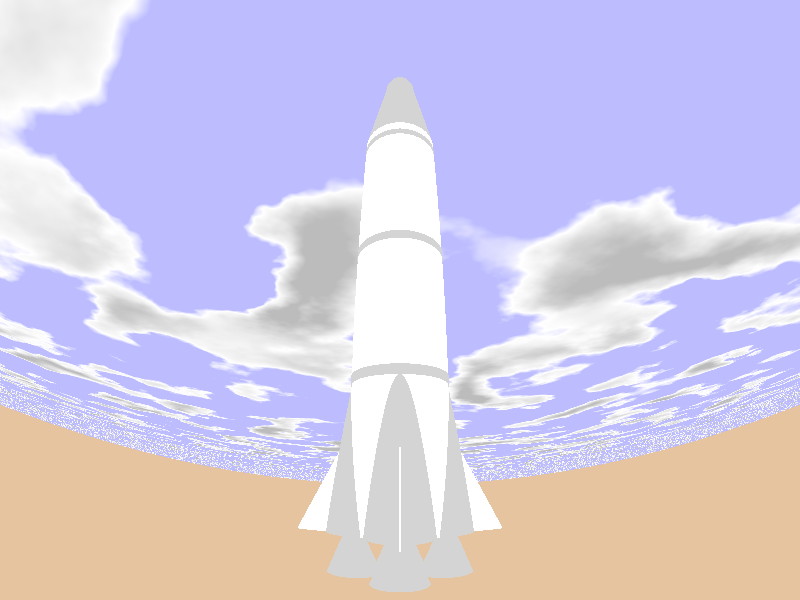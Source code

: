 // POV-Ray 3.6 / 3.7 Scene File "povroc2.pov"
// author: Friedrich A. Lohmueller, Aug-2005/Aug-2009/Jan-2011
// email:  Friedrich.Lohmueller_at_t-online.de
// homepage: http://www.f-lohmueller.de
//
#version 3.6; // 3.7;
global_settings{ assumed_gamma 1.0 }
global_settings { noise_generator 1 }
#default{ finish{ ambient 0.1 diffuse 0.9 }} 

#include "colors.inc"
#include "textures.inc"
// camera -----------------------------------------------------
#declare Cam0 =camera {ultra_wide_angle angle 115
                       location  <0.0 , 1.0 ,-4.0>
                       right     x*image_width/image_height
                       look_at   <0.0 , 3.0 , 0.0>}
camera{Cam0}
// sun --------------------------------------------------------
light_source{<1500,2500,-2500> color White}
// sky --------------------------------------------------------
plane{ <0,1,0>,1 hollow rotate<0.1,0,0>
       //keep attention: place sun lower than the sky
       texture{ pigment{ Bright_Blue_Sky translate <2,0,0>}
                finish { ambient 1 diffuse 0}} 
       scale 10000}
// ground -----------------------------------------------------
plane{ <0,1,0>, 0 
       texture{ pigment { color rgb <0.80,0.55,0.35>}
                normal  { bumps 0.5 scale 0.025  }
                finish  { phong 0.1} 
              } // end of texture
     } // end of plane

fog { fog_type   2
      distance   100
      color      White  
      fog_offset 0.1
      fog_alt    2.5
      turbulence 1.8
    }
//-------------------------------------------------------------
//-------------------------------------------------------------
#declare Engine =
union{
cone{<0,0,0>,0.5,<0,1.5,0>,0.25
      scale<1,1,0.7>  translate<0,0.5,0>
      texture{Chrome_Metal}}
prism{ -0.01 ,0.01 , 4
      <0.0, 0.0>, < 0.8,  0.0>, < 0.0,1.5>, <0.0, 0.0>
      rotate<-90,0,0> translate<0,0.5,0>
      texture {pigment{ color White }
               finish { phong 1.0}}}
difference{
 cone{<0, 0.10,0>,0.28,<0,0.50,0>,0.10}
 cone{<0, 0.09,0>,0.17,<0,0.49,0>,0.09}
 translate<0.22,0,0> texture{Chrome_Metal}
 }// end of difference
translate<0.25,0,0>} // all together somewhat excentric!

//------------ build the rocket -------------------------------
#declare Rocket =  union{  //-- 4 engines ---------------------
object{Engine rotate<0,  0,0> translate<0,0,0>}
object{Engine rotate<0, 90,0> translate<0,0,0>}
object{Engine rotate<0,180,0> translate<0,0,0>}
object{Engine rotate<0,270,0> translate<0,0,0>}
//----- the body ----------------------------------------------
cylinder {<0,0,0>,<0,5,0>,0.5 translate<0,0.5,0>
  texture {pigment{ color White}
           finish { phong 1.0}}}
// ----- with some details ------------------------------------
cylinder {<0,0,0>,<0,0.1,0>,0.505 translate<0,2.0,0>
          texture{Chrome_Metal}}
cylinder {<0,0,0>,<0,0.1,0>,0.505 translate<0,3.5,0>
          texture{Chrome_Metal}}
cylinder {<0,0,0>,<0,0.1,0>,0.505 translate<0,5.25,0>
          texture{Chrome_Metal}}
//------- the top part ----------------------------------------
cone{<0,0,0>,0.5,<0,1.5,0>,0.25 translate<0,5+0.5,0>
      texture{Chrome_Metal}}
//-------- the nose on top of the rocket ----------------------
sphere{<0,0,0>,0.25 scale <1,1.5,1>
       translate<0,5.00+1.50+0.50,0>
       texture{Chrome_Metal}}
}//--end of union ---------------------------------------------

//----------------- ready for take off:
object{Rocket
       rotate<0,0,0> translate<0,0,0>} //end of union
//--------------------------------------------------------- end


      
